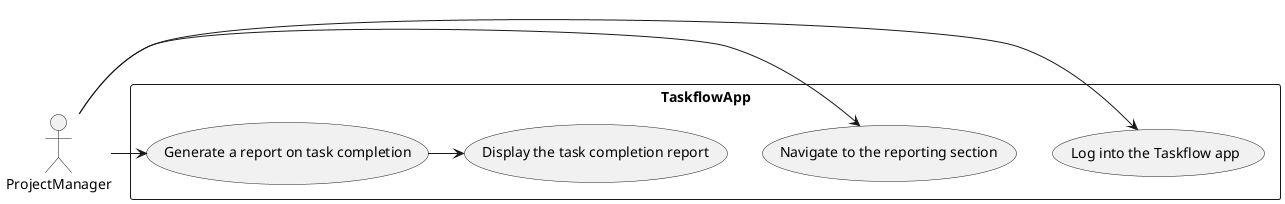 @startuml
actor ProjectManager

rectangle TaskflowApp {
    usecase "Log into the Taskflow app" as UC1
    usecase "Navigate to the reporting section" as UC2
    usecase "Generate a report on task completion" as UC3
    usecase "Display the task completion report" as UC4
}

ProjectManager -> UC1
ProjectManager -> UC2
ProjectManager -> UC3
UC3 -> UC4

@enduml